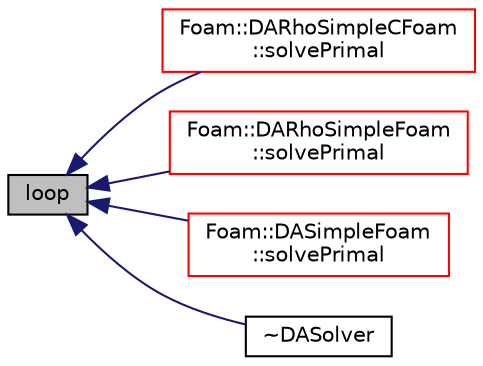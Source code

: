 digraph "loop"
{
  bgcolor="transparent";
  edge [fontname="Helvetica",fontsize="10",labelfontname="Helvetica",labelfontsize="10"];
  node [fontname="Helvetica",fontsize="10",shape=record];
  rankdir="LR";
  Node121 [label="loop",height=0.2,width=0.4,color="black", fillcolor="grey75", style="filled", fontcolor="black"];
  Node121 -> Node122 [dir="back",color="midnightblue",fontsize="10",style="solid",fontname="Helvetica"];
  Node122 [label="Foam::DARhoSimpleCFoam\l::solvePrimal",height=0.2,width=0.4,color="red",URL="$classFoam_1_1DARhoSimpleCFoam.html#a5c0c6289530112c8badaa81d933bef5c",tooltip="solve the primal equations "];
  Node121 -> Node124 [dir="back",color="midnightblue",fontsize="10",style="solid",fontname="Helvetica"];
  Node124 [label="Foam::DARhoSimpleFoam\l::solvePrimal",height=0.2,width=0.4,color="red",URL="$classFoam_1_1DARhoSimpleFoam.html#a5c0c6289530112c8badaa81d933bef5c",tooltip="solve the primal equations "];
  Node121 -> Node126 [dir="back",color="midnightblue",fontsize="10",style="solid",fontname="Helvetica"];
  Node126 [label="Foam::DASimpleFoam\l::solvePrimal",height=0.2,width=0.4,color="red",URL="$classFoam_1_1DASimpleFoam.html#a5c0c6289530112c8badaa81d933bef5c",tooltip="solve the primal equations "];
  Node121 -> Node128 [dir="back",color="midnightblue",fontsize="10",style="solid",fontname="Helvetica"];
  Node128 [label="~DASolver",height=0.2,width=0.4,color="black",URL="$classFoam_1_1DASolver.html#a12ec2b74f32a1640660356872d86a0aa"];
}
